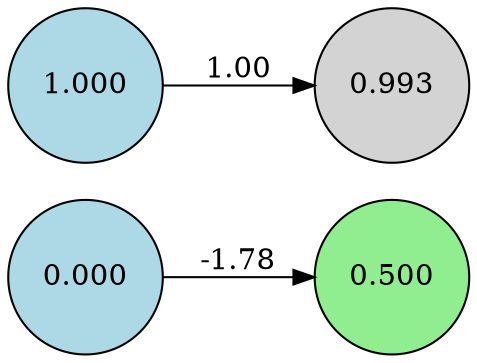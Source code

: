 digraph neat {
  rankdir=LR;
  node [shape=circle];
  node0 [label="0.000", style=filled, fillcolor=lightblue];
  node1 [label="1.000", style=filled, fillcolor=lightblue];
  node42 [label="0.500", style=filled, fillcolor=lightgreen];
  node175 [label="0.993", style=filled, fillcolor=lightgray];
  node0 -> node42 [label="-1.78"];
  node1 -> node175 [label="1.00"];
}
